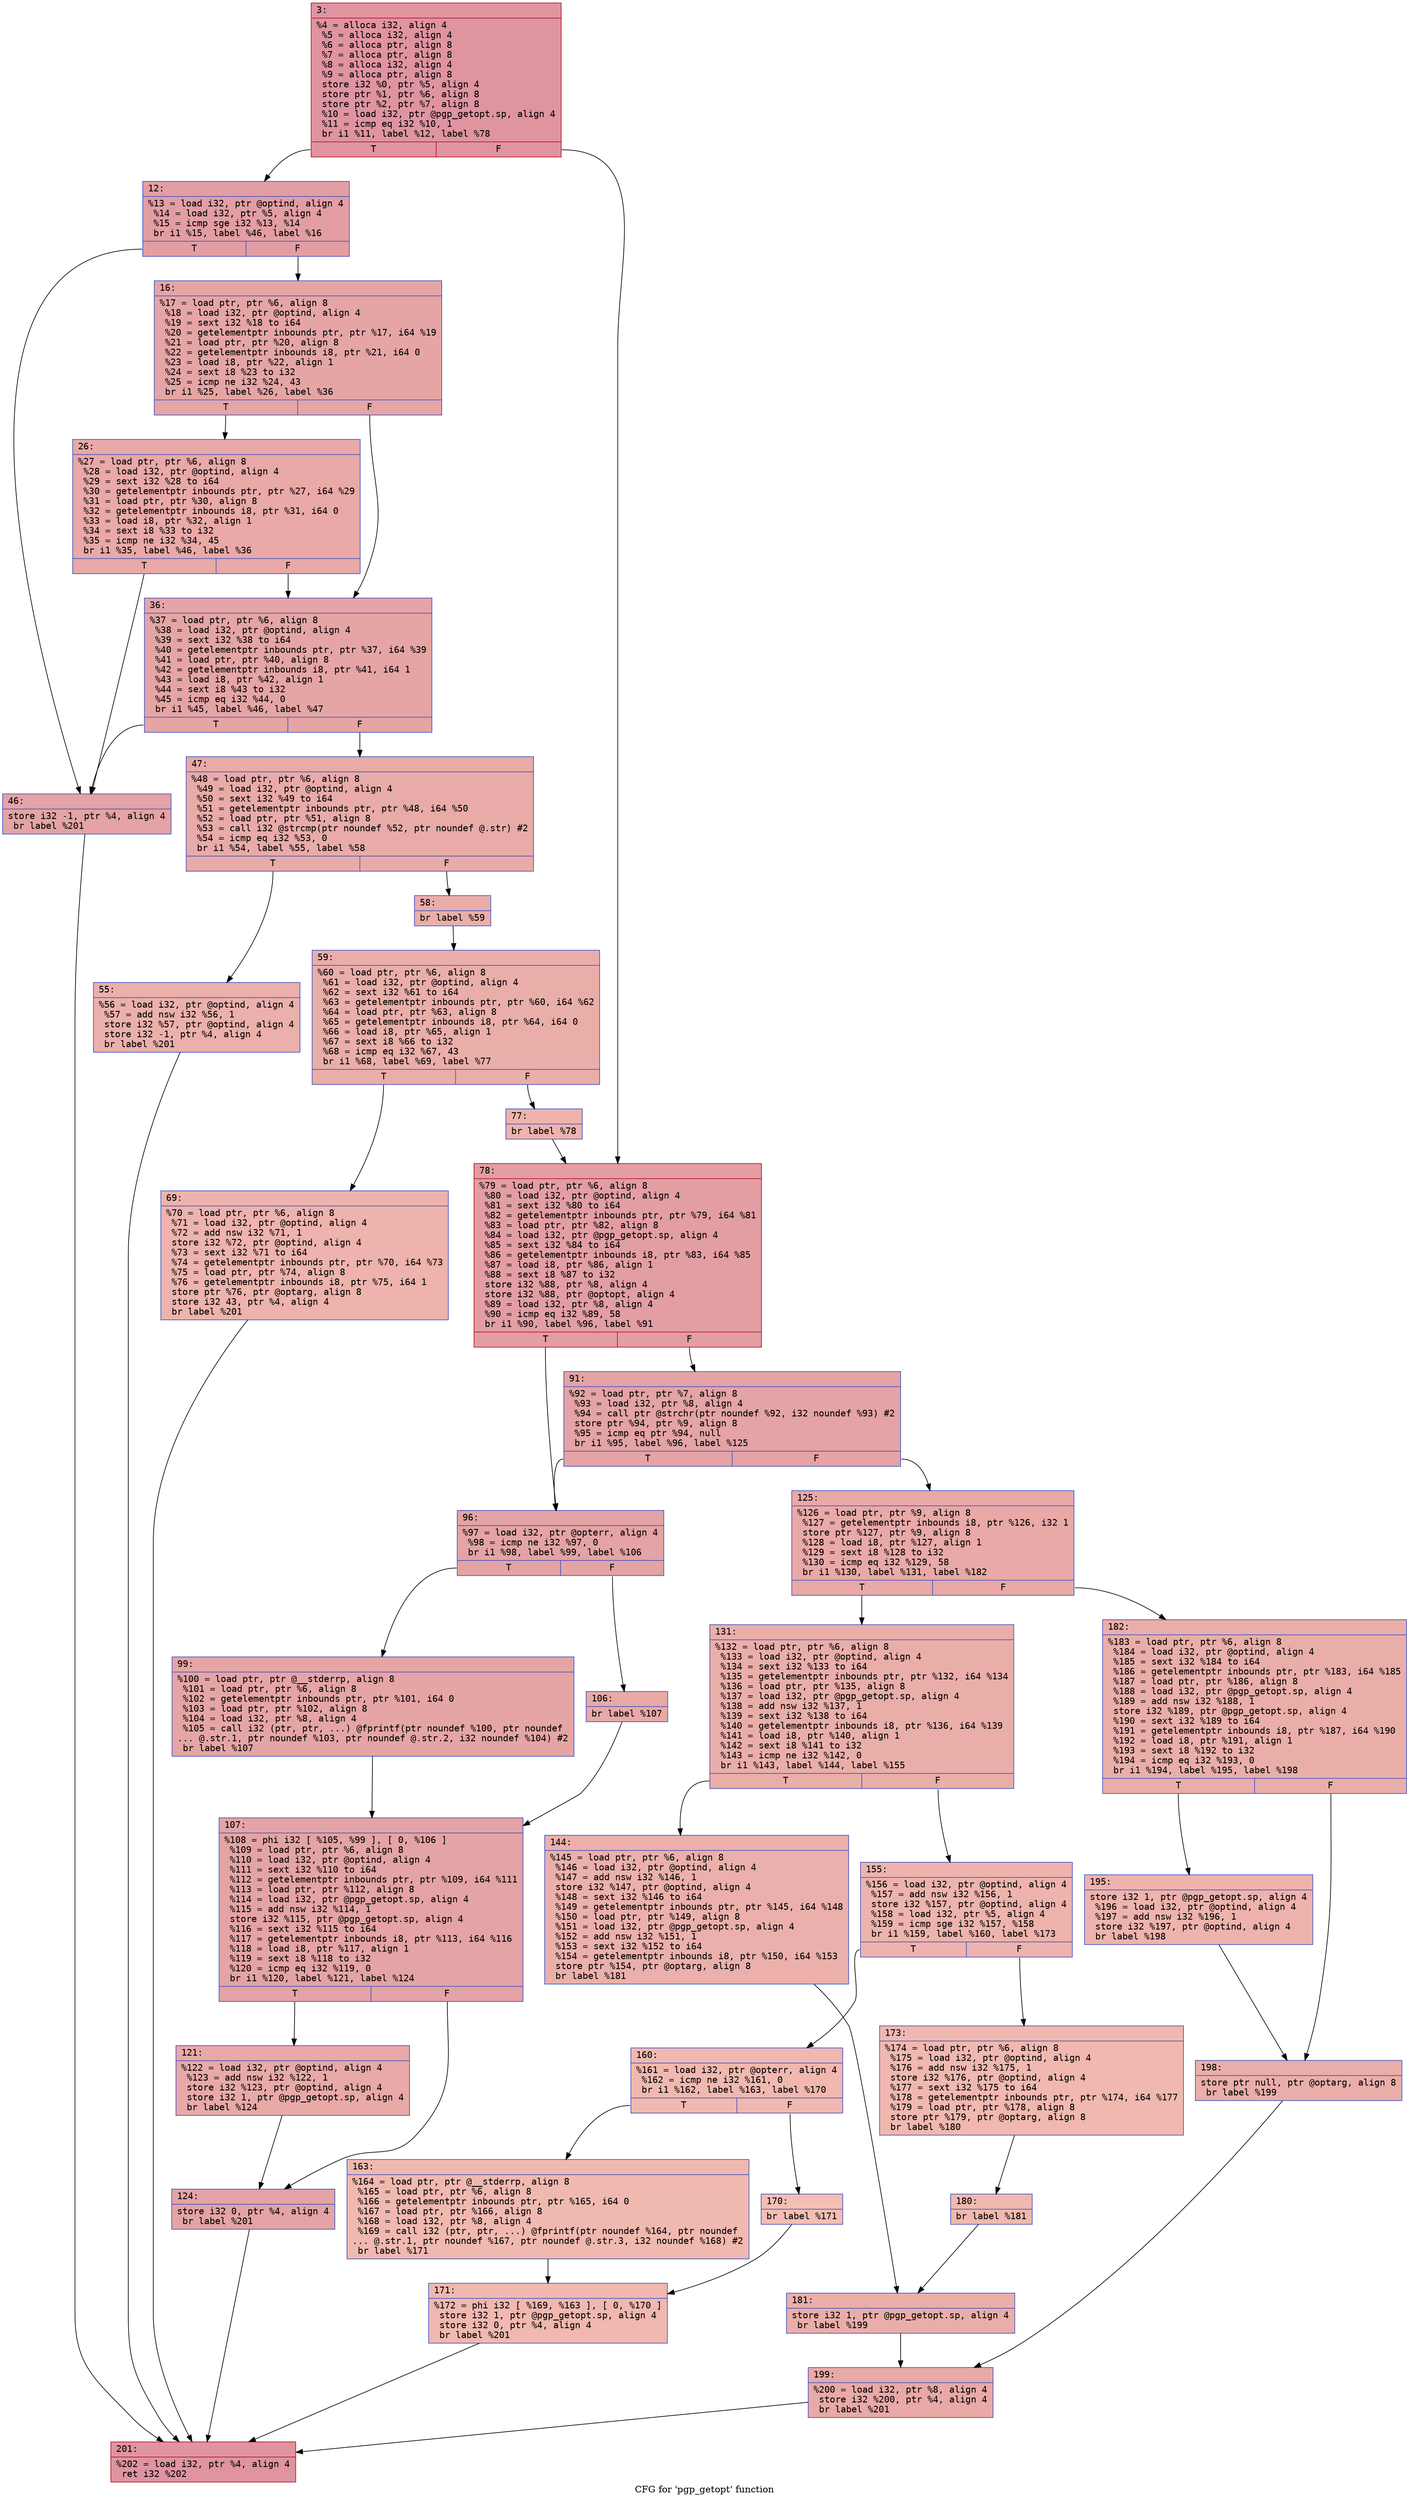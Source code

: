 digraph "CFG for 'pgp_getopt' function" {
	label="CFG for 'pgp_getopt' function";

	Node0x60000260df90 [shape=record,color="#b70d28ff", style=filled, fillcolor="#b70d2870" fontname="Courier",label="{3:\l|  %4 = alloca i32, align 4\l  %5 = alloca i32, align 4\l  %6 = alloca ptr, align 8\l  %7 = alloca ptr, align 8\l  %8 = alloca i32, align 4\l  %9 = alloca ptr, align 8\l  store i32 %0, ptr %5, align 4\l  store ptr %1, ptr %6, align 8\l  store ptr %2, ptr %7, align 8\l  %10 = load i32, ptr @pgp_getopt.sp, align 4\l  %11 = icmp eq i32 %10, 1\l  br i1 %11, label %12, label %78\l|{<s0>T|<s1>F}}"];
	Node0x60000260df90:s0 -> Node0x60000260dfe0[tooltip="3 -> 12\nProbability 50.00%" ];
	Node0x60000260df90:s1 -> Node0x60000260e350[tooltip="3 -> 78\nProbability 50.00%" ];
	Node0x60000260dfe0 [shape=record,color="#3d50c3ff", style=filled, fillcolor="#be242e70" fontname="Courier",label="{12:\l|  %13 = load i32, ptr @optind, align 4\l  %14 = load i32, ptr %5, align 4\l  %15 = icmp sge i32 %13, %14\l  br i1 %15, label %46, label %16\l|{<s0>T|<s1>F}}"];
	Node0x60000260dfe0:s0 -> Node0x60000260e120[tooltip="12 -> 46\nProbability 50.00%" ];
	Node0x60000260dfe0:s1 -> Node0x60000260e030[tooltip="12 -> 16\nProbability 50.00%" ];
	Node0x60000260e030 [shape=record,color="#3d50c3ff", style=filled, fillcolor="#c5333470" fontname="Courier",label="{16:\l|  %17 = load ptr, ptr %6, align 8\l  %18 = load i32, ptr @optind, align 4\l  %19 = sext i32 %18 to i64\l  %20 = getelementptr inbounds ptr, ptr %17, i64 %19\l  %21 = load ptr, ptr %20, align 8\l  %22 = getelementptr inbounds i8, ptr %21, i64 0\l  %23 = load i8, ptr %22, align 1\l  %24 = sext i8 %23 to i32\l  %25 = icmp ne i32 %24, 43\l  br i1 %25, label %26, label %36\l|{<s0>T|<s1>F}}"];
	Node0x60000260e030:s0 -> Node0x60000260e080[tooltip="16 -> 26\nProbability 50.00%" ];
	Node0x60000260e030:s1 -> Node0x60000260e0d0[tooltip="16 -> 36\nProbability 50.00%" ];
	Node0x60000260e080 [shape=record,color="#3d50c3ff", style=filled, fillcolor="#ca3b3770" fontname="Courier",label="{26:\l|  %27 = load ptr, ptr %6, align 8\l  %28 = load i32, ptr @optind, align 4\l  %29 = sext i32 %28 to i64\l  %30 = getelementptr inbounds ptr, ptr %27, i64 %29\l  %31 = load ptr, ptr %30, align 8\l  %32 = getelementptr inbounds i8, ptr %31, i64 0\l  %33 = load i8, ptr %32, align 1\l  %34 = sext i8 %33 to i32\l  %35 = icmp ne i32 %34, 45\l  br i1 %35, label %46, label %36\l|{<s0>T|<s1>F}}"];
	Node0x60000260e080:s0 -> Node0x60000260e120[tooltip="26 -> 46\nProbability 50.00%" ];
	Node0x60000260e080:s1 -> Node0x60000260e0d0[tooltip="26 -> 36\nProbability 50.00%" ];
	Node0x60000260e0d0 [shape=record,color="#3d50c3ff", style=filled, fillcolor="#c5333470" fontname="Courier",label="{36:\l|  %37 = load ptr, ptr %6, align 8\l  %38 = load i32, ptr @optind, align 4\l  %39 = sext i32 %38 to i64\l  %40 = getelementptr inbounds ptr, ptr %37, i64 %39\l  %41 = load ptr, ptr %40, align 8\l  %42 = getelementptr inbounds i8, ptr %41, i64 1\l  %43 = load i8, ptr %42, align 1\l  %44 = sext i8 %43 to i32\l  %45 = icmp eq i32 %44, 0\l  br i1 %45, label %46, label %47\l|{<s0>T|<s1>F}}"];
	Node0x60000260e0d0:s0 -> Node0x60000260e120[tooltip="36 -> 46\nProbability 37.50%" ];
	Node0x60000260e0d0:s1 -> Node0x60000260e170[tooltip="36 -> 47\nProbability 62.50%" ];
	Node0x60000260e120 [shape=record,color="#3d50c3ff", style=filled, fillcolor="#c32e3170" fontname="Courier",label="{46:\l|  store i32 -1, ptr %4, align 4\l  br label %201\l}"];
	Node0x60000260e120 -> Node0x60000260ea80[tooltip="46 -> 201\nProbability 100.00%" ];
	Node0x60000260e170 [shape=record,color="#3d50c3ff", style=filled, fillcolor="#cc403a70" fontname="Courier",label="{47:\l|  %48 = load ptr, ptr %6, align 8\l  %49 = load i32, ptr @optind, align 4\l  %50 = sext i32 %49 to i64\l  %51 = getelementptr inbounds ptr, ptr %48, i64 %50\l  %52 = load ptr, ptr %51, align 8\l  %53 = call i32 @strcmp(ptr noundef %52, ptr noundef @.str) #2\l  %54 = icmp eq i32 %53, 0\l  br i1 %54, label %55, label %58\l|{<s0>T|<s1>F}}"];
	Node0x60000260e170:s0 -> Node0x60000260e1c0[tooltip="47 -> 55\nProbability 37.50%" ];
	Node0x60000260e170:s1 -> Node0x60000260e210[tooltip="47 -> 58\nProbability 62.50%" ];
	Node0x60000260e1c0 [shape=record,color="#3d50c3ff", style=filled, fillcolor="#d24b4070" fontname="Courier",label="{55:\l|  %56 = load i32, ptr @optind, align 4\l  %57 = add nsw i32 %56, 1\l  store i32 %57, ptr @optind, align 4\l  store i32 -1, ptr %4, align 4\l  br label %201\l}"];
	Node0x60000260e1c0 -> Node0x60000260ea80[tooltip="55 -> 201\nProbability 100.00%" ];
	Node0x60000260e210 [shape=record,color="#3d50c3ff", style=filled, fillcolor="#d0473d70" fontname="Courier",label="{58:\l|  br label %59\l}"];
	Node0x60000260e210 -> Node0x60000260e260[tooltip="58 -> 59\nProbability 100.00%" ];
	Node0x60000260e260 [shape=record,color="#3d50c3ff", style=filled, fillcolor="#d0473d70" fontname="Courier",label="{59:\l|  %60 = load ptr, ptr %6, align 8\l  %61 = load i32, ptr @optind, align 4\l  %62 = sext i32 %61 to i64\l  %63 = getelementptr inbounds ptr, ptr %60, i64 %62\l  %64 = load ptr, ptr %63, align 8\l  %65 = getelementptr inbounds i8, ptr %64, i64 0\l  %66 = load i8, ptr %65, align 1\l  %67 = sext i8 %66 to i32\l  %68 = icmp eq i32 %67, 43\l  br i1 %68, label %69, label %77\l|{<s0>T|<s1>F}}"];
	Node0x60000260e260:s0 -> Node0x60000260e2b0[tooltip="59 -> 69\nProbability 50.00%" ];
	Node0x60000260e260:s1 -> Node0x60000260e300[tooltip="59 -> 77\nProbability 50.00%" ];
	Node0x60000260e2b0 [shape=record,color="#3d50c3ff", style=filled, fillcolor="#d6524470" fontname="Courier",label="{69:\l|  %70 = load ptr, ptr %6, align 8\l  %71 = load i32, ptr @optind, align 4\l  %72 = add nsw i32 %71, 1\l  store i32 %72, ptr @optind, align 4\l  %73 = sext i32 %71 to i64\l  %74 = getelementptr inbounds ptr, ptr %70, i64 %73\l  %75 = load ptr, ptr %74, align 8\l  %76 = getelementptr inbounds i8, ptr %75, i64 1\l  store ptr %76, ptr @optarg, align 8\l  store i32 43, ptr %4, align 4\l  br label %201\l}"];
	Node0x60000260e2b0 -> Node0x60000260ea80[tooltip="69 -> 201\nProbability 100.00%" ];
	Node0x60000260e300 [shape=record,color="#3d50c3ff", style=filled, fillcolor="#d6524470" fontname="Courier",label="{77:\l|  br label %78\l}"];
	Node0x60000260e300 -> Node0x60000260e350[tooltip="77 -> 78\nProbability 100.00%" ];
	Node0x60000260e350 [shape=record,color="#b70d28ff", style=filled, fillcolor="#be242e70" fontname="Courier",label="{78:\l|  %79 = load ptr, ptr %6, align 8\l  %80 = load i32, ptr @optind, align 4\l  %81 = sext i32 %80 to i64\l  %82 = getelementptr inbounds ptr, ptr %79, i64 %81\l  %83 = load ptr, ptr %82, align 8\l  %84 = load i32, ptr @pgp_getopt.sp, align 4\l  %85 = sext i32 %84 to i64\l  %86 = getelementptr inbounds i8, ptr %83, i64 %85\l  %87 = load i8, ptr %86, align 1\l  %88 = sext i8 %87 to i32\l  store i32 %88, ptr %8, align 4\l  store i32 %88, ptr @optopt, align 4\l  %89 = load i32, ptr %8, align 4\l  %90 = icmp eq i32 %89, 58\l  br i1 %90, label %96, label %91\l|{<s0>T|<s1>F}}"];
	Node0x60000260e350:s0 -> Node0x60000260e3f0[tooltip="78 -> 96\nProbability 50.00%" ];
	Node0x60000260e350:s1 -> Node0x60000260e3a0[tooltip="78 -> 91\nProbability 50.00%" ];
	Node0x60000260e3a0 [shape=record,color="#3d50c3ff", style=filled, fillcolor="#c32e3170" fontname="Courier",label="{91:\l|  %92 = load ptr, ptr %7, align 8\l  %93 = load i32, ptr %8, align 4\l  %94 = call ptr @strchr(ptr noundef %92, i32 noundef %93) #2\l  store ptr %94, ptr %9, align 8\l  %95 = icmp eq ptr %94, null\l  br i1 %95, label %96, label %125\l|{<s0>T|<s1>F}}"];
	Node0x60000260e3a0:s0 -> Node0x60000260e3f0[tooltip="91 -> 96\nProbability 37.50%" ];
	Node0x60000260e3a0:s1 -> Node0x60000260e5d0[tooltip="91 -> 125\nProbability 62.50%" ];
	Node0x60000260e3f0 [shape=record,color="#3d50c3ff", style=filled, fillcolor="#c32e3170" fontname="Courier",label="{96:\l|  %97 = load i32, ptr @opterr, align 4\l  %98 = icmp ne i32 %97, 0\l  br i1 %98, label %99, label %106\l|{<s0>T|<s1>F}}"];
	Node0x60000260e3f0:s0 -> Node0x60000260e440[tooltip="96 -> 99\nProbability 62.50%" ];
	Node0x60000260e3f0:s1 -> Node0x60000260e490[tooltip="96 -> 106\nProbability 37.50%" ];
	Node0x60000260e440 [shape=record,color="#3d50c3ff", style=filled, fillcolor="#c5333470" fontname="Courier",label="{99:\l|  %100 = load ptr, ptr @__stderrp, align 8\l  %101 = load ptr, ptr %6, align 8\l  %102 = getelementptr inbounds ptr, ptr %101, i64 0\l  %103 = load ptr, ptr %102, align 8\l  %104 = load i32, ptr %8, align 4\l  %105 = call i32 (ptr, ptr, ...) @fprintf(ptr noundef %100, ptr noundef\l... @.str.1, ptr noundef %103, ptr noundef @.str.2, i32 noundef %104) #2\l  br label %107\l}"];
	Node0x60000260e440 -> Node0x60000260e4e0[tooltip="99 -> 107\nProbability 100.00%" ];
	Node0x60000260e490 [shape=record,color="#3d50c3ff", style=filled, fillcolor="#ca3b3770" fontname="Courier",label="{106:\l|  br label %107\l}"];
	Node0x60000260e490 -> Node0x60000260e4e0[tooltip="106 -> 107\nProbability 100.00%" ];
	Node0x60000260e4e0 [shape=record,color="#3d50c3ff", style=filled, fillcolor="#c32e3170" fontname="Courier",label="{107:\l|  %108 = phi i32 [ %105, %99 ], [ 0, %106 ]\l  %109 = load ptr, ptr %6, align 8\l  %110 = load i32, ptr @optind, align 4\l  %111 = sext i32 %110 to i64\l  %112 = getelementptr inbounds ptr, ptr %109, i64 %111\l  %113 = load ptr, ptr %112, align 8\l  %114 = load i32, ptr @pgp_getopt.sp, align 4\l  %115 = add nsw i32 %114, 1\l  store i32 %115, ptr @pgp_getopt.sp, align 4\l  %116 = sext i32 %115 to i64\l  %117 = getelementptr inbounds i8, ptr %113, i64 %116\l  %118 = load i8, ptr %117, align 1\l  %119 = sext i8 %118 to i32\l  %120 = icmp eq i32 %119, 0\l  br i1 %120, label %121, label %124\l|{<s0>T|<s1>F}}"];
	Node0x60000260e4e0:s0 -> Node0x60000260e530[tooltip="107 -> 121\nProbability 37.50%" ];
	Node0x60000260e4e0:s1 -> Node0x60000260e580[tooltip="107 -> 124\nProbability 62.50%" ];
	Node0x60000260e530 [shape=record,color="#3d50c3ff", style=filled, fillcolor="#ca3b3770" fontname="Courier",label="{121:\l|  %122 = load i32, ptr @optind, align 4\l  %123 = add nsw i32 %122, 1\l  store i32 %123, ptr @optind, align 4\l  store i32 1, ptr @pgp_getopt.sp, align 4\l  br label %124\l}"];
	Node0x60000260e530 -> Node0x60000260e580[tooltip="121 -> 124\nProbability 100.00%" ];
	Node0x60000260e580 [shape=record,color="#3d50c3ff", style=filled, fillcolor="#c32e3170" fontname="Courier",label="{124:\l|  store i32 0, ptr %4, align 4\l  br label %201\l}"];
	Node0x60000260e580 -> Node0x60000260ea80[tooltip="124 -> 201\nProbability 100.00%" ];
	Node0x60000260e5d0 [shape=record,color="#3d50c3ff", style=filled, fillcolor="#ca3b3770" fontname="Courier",label="{125:\l|  %126 = load ptr, ptr %9, align 8\l  %127 = getelementptr inbounds i8, ptr %126, i32 1\l  store ptr %127, ptr %9, align 8\l  %128 = load i8, ptr %127, align 1\l  %129 = sext i8 %128 to i32\l  %130 = icmp eq i32 %129, 58\l  br i1 %130, label %131, label %182\l|{<s0>T|<s1>F}}"];
	Node0x60000260e5d0:s0 -> Node0x60000260e620[tooltip="125 -> 131\nProbability 50.00%" ];
	Node0x60000260e5d0:s1 -> Node0x60000260e940[tooltip="125 -> 182\nProbability 50.00%" ];
	Node0x60000260e620 [shape=record,color="#3d50c3ff", style=filled, fillcolor="#d0473d70" fontname="Courier",label="{131:\l|  %132 = load ptr, ptr %6, align 8\l  %133 = load i32, ptr @optind, align 4\l  %134 = sext i32 %133 to i64\l  %135 = getelementptr inbounds ptr, ptr %132, i64 %134\l  %136 = load ptr, ptr %135, align 8\l  %137 = load i32, ptr @pgp_getopt.sp, align 4\l  %138 = add nsw i32 %137, 1\l  %139 = sext i32 %138 to i64\l  %140 = getelementptr inbounds i8, ptr %136, i64 %139\l  %141 = load i8, ptr %140, align 1\l  %142 = sext i8 %141 to i32\l  %143 = icmp ne i32 %142, 0\l  br i1 %143, label %144, label %155\l|{<s0>T|<s1>F}}"];
	Node0x60000260e620:s0 -> Node0x60000260e670[tooltip="131 -> 144\nProbability 62.50%" ];
	Node0x60000260e620:s1 -> Node0x60000260e6c0[tooltip="131 -> 155\nProbability 37.50%" ];
	Node0x60000260e670 [shape=record,color="#3d50c3ff", style=filled, fillcolor="#d24b4070" fontname="Courier",label="{144:\l|  %145 = load ptr, ptr %6, align 8\l  %146 = load i32, ptr @optind, align 4\l  %147 = add nsw i32 %146, 1\l  store i32 %147, ptr @optind, align 4\l  %148 = sext i32 %146 to i64\l  %149 = getelementptr inbounds ptr, ptr %145, i64 %148\l  %150 = load ptr, ptr %149, align 8\l  %151 = load i32, ptr @pgp_getopt.sp, align 4\l  %152 = add nsw i32 %151, 1\l  %153 = sext i32 %152 to i64\l  %154 = getelementptr inbounds i8, ptr %150, i64 %153\l  store ptr %154, ptr @optarg, align 8\l  br label %181\l}"];
	Node0x60000260e670 -> Node0x60000260e8f0[tooltip="144 -> 181\nProbability 100.00%" ];
	Node0x60000260e6c0 [shape=record,color="#3d50c3ff", style=filled, fillcolor="#d6524470" fontname="Courier",label="{155:\l|  %156 = load i32, ptr @optind, align 4\l  %157 = add nsw i32 %156, 1\l  store i32 %157, ptr @optind, align 4\l  %158 = load i32, ptr %5, align 4\l  %159 = icmp sge i32 %157, %158\l  br i1 %159, label %160, label %173\l|{<s0>T|<s1>F}}"];
	Node0x60000260e6c0:s0 -> Node0x60000260e710[tooltip="155 -> 160\nProbability 50.00%" ];
	Node0x60000260e6c0:s1 -> Node0x60000260e850[tooltip="155 -> 173\nProbability 50.00%" ];
	Node0x60000260e710 [shape=record,color="#3d50c3ff", style=filled, fillcolor="#dc5d4a70" fontname="Courier",label="{160:\l|  %161 = load i32, ptr @opterr, align 4\l  %162 = icmp ne i32 %161, 0\l  br i1 %162, label %163, label %170\l|{<s0>T|<s1>F}}"];
	Node0x60000260e710:s0 -> Node0x60000260e760[tooltip="160 -> 163\nProbability 62.50%" ];
	Node0x60000260e710:s1 -> Node0x60000260e7b0[tooltip="160 -> 170\nProbability 37.50%" ];
	Node0x60000260e760 [shape=record,color="#3d50c3ff", style=filled, fillcolor="#de614d70" fontname="Courier",label="{163:\l|  %164 = load ptr, ptr @__stderrp, align 8\l  %165 = load ptr, ptr %6, align 8\l  %166 = getelementptr inbounds ptr, ptr %165, i64 0\l  %167 = load ptr, ptr %166, align 8\l  %168 = load i32, ptr %8, align 4\l  %169 = call i32 (ptr, ptr, ...) @fprintf(ptr noundef %164, ptr noundef\l... @.str.1, ptr noundef %167, ptr noundef @.str.3, i32 noundef %168) #2\l  br label %171\l}"];
	Node0x60000260e760 -> Node0x60000260e800[tooltip="163 -> 171\nProbability 100.00%" ];
	Node0x60000260e7b0 [shape=record,color="#3d50c3ff", style=filled, fillcolor="#e36c5570" fontname="Courier",label="{170:\l|  br label %171\l}"];
	Node0x60000260e7b0 -> Node0x60000260e800[tooltip="170 -> 171\nProbability 100.00%" ];
	Node0x60000260e800 [shape=record,color="#3d50c3ff", style=filled, fillcolor="#dc5d4a70" fontname="Courier",label="{171:\l|  %172 = phi i32 [ %169, %163 ], [ 0, %170 ]\l  store i32 1, ptr @pgp_getopt.sp, align 4\l  store i32 0, ptr %4, align 4\l  br label %201\l}"];
	Node0x60000260e800 -> Node0x60000260ea80[tooltip="171 -> 201\nProbability 100.00%" ];
	Node0x60000260e850 [shape=record,color="#3d50c3ff", style=filled, fillcolor="#dc5d4a70" fontname="Courier",label="{173:\l|  %174 = load ptr, ptr %6, align 8\l  %175 = load i32, ptr @optind, align 4\l  %176 = add nsw i32 %175, 1\l  store i32 %176, ptr @optind, align 4\l  %177 = sext i32 %175 to i64\l  %178 = getelementptr inbounds ptr, ptr %174, i64 %177\l  %179 = load ptr, ptr %178, align 8\l  store ptr %179, ptr @optarg, align 8\l  br label %180\l}"];
	Node0x60000260e850 -> Node0x60000260e8a0[tooltip="173 -> 180\nProbability 100.00%" ];
	Node0x60000260e8a0 [shape=record,color="#3d50c3ff", style=filled, fillcolor="#dc5d4a70" fontname="Courier",label="{180:\l|  br label %181\l}"];
	Node0x60000260e8a0 -> Node0x60000260e8f0[tooltip="180 -> 181\nProbability 100.00%" ];
	Node0x60000260e8f0 [shape=record,color="#3d50c3ff", style=filled, fillcolor="#d0473d70" fontname="Courier",label="{181:\l|  store i32 1, ptr @pgp_getopt.sp, align 4\l  br label %199\l}"];
	Node0x60000260e8f0 -> Node0x60000260ea30[tooltip="181 -> 199\nProbability 100.00%" ];
	Node0x60000260e940 [shape=record,color="#3d50c3ff", style=filled, fillcolor="#d0473d70" fontname="Courier",label="{182:\l|  %183 = load ptr, ptr %6, align 8\l  %184 = load i32, ptr @optind, align 4\l  %185 = sext i32 %184 to i64\l  %186 = getelementptr inbounds ptr, ptr %183, i64 %185\l  %187 = load ptr, ptr %186, align 8\l  %188 = load i32, ptr @pgp_getopt.sp, align 4\l  %189 = add nsw i32 %188, 1\l  store i32 %189, ptr @pgp_getopt.sp, align 4\l  %190 = sext i32 %189 to i64\l  %191 = getelementptr inbounds i8, ptr %187, i64 %190\l  %192 = load i8, ptr %191, align 1\l  %193 = sext i8 %192 to i32\l  %194 = icmp eq i32 %193, 0\l  br i1 %194, label %195, label %198\l|{<s0>T|<s1>F}}"];
	Node0x60000260e940:s0 -> Node0x60000260e990[tooltip="182 -> 195\nProbability 37.50%" ];
	Node0x60000260e940:s1 -> Node0x60000260e9e0[tooltip="182 -> 198\nProbability 62.50%" ];
	Node0x60000260e990 [shape=record,color="#3d50c3ff", style=filled, fillcolor="#d6524470" fontname="Courier",label="{195:\l|  store i32 1, ptr @pgp_getopt.sp, align 4\l  %196 = load i32, ptr @optind, align 4\l  %197 = add nsw i32 %196, 1\l  store i32 %197, ptr @optind, align 4\l  br label %198\l}"];
	Node0x60000260e990 -> Node0x60000260e9e0[tooltip="195 -> 198\nProbability 100.00%" ];
	Node0x60000260e9e0 [shape=record,color="#3d50c3ff", style=filled, fillcolor="#d0473d70" fontname="Courier",label="{198:\l|  store ptr null, ptr @optarg, align 8\l  br label %199\l}"];
	Node0x60000260e9e0 -> Node0x60000260ea30[tooltip="198 -> 199\nProbability 100.00%" ];
	Node0x60000260ea30 [shape=record,color="#3d50c3ff", style=filled, fillcolor="#ca3b3770" fontname="Courier",label="{199:\l|  %200 = load i32, ptr %8, align 4\l  store i32 %200, ptr %4, align 4\l  br label %201\l}"];
	Node0x60000260ea30 -> Node0x60000260ea80[tooltip="199 -> 201\nProbability 100.00%" ];
	Node0x60000260ea80 [shape=record,color="#b70d28ff", style=filled, fillcolor="#b70d2870" fontname="Courier",label="{201:\l|  %202 = load i32, ptr %4, align 4\l  ret i32 %202\l}"];
}
